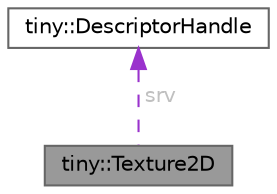 digraph "tiny::Texture2D"
{
 // LATEX_PDF_SIZE
  bgcolor="transparent";
  edge [fontname=Helvetica,fontsize=10,labelfontname=Helvetica,labelfontsize=10];
  node [fontname=Helvetica,fontsize=10,shape=box,height=0.2,width=0.4];
  Node1 [id="Node000001",label="tiny::Texture2D",height=0.2,width=0.4,color="gray40", fillcolor="grey60", style="filled", fontcolor="black",tooltip=" "];
  Node2 -> Node1 [id="edge1_Node000001_Node000002",dir="back",color="darkorchid3",style="dashed",tooltip=" ",label=" srv",fontcolor="grey" ];
  Node2 [id="Node000002",label="tiny::DescriptorHandle",height=0.2,width=0.4,color="gray40", fillcolor="white", style="filled",URL="$classtiny_1_1_descriptor_handle.html",tooltip=" "];
}
